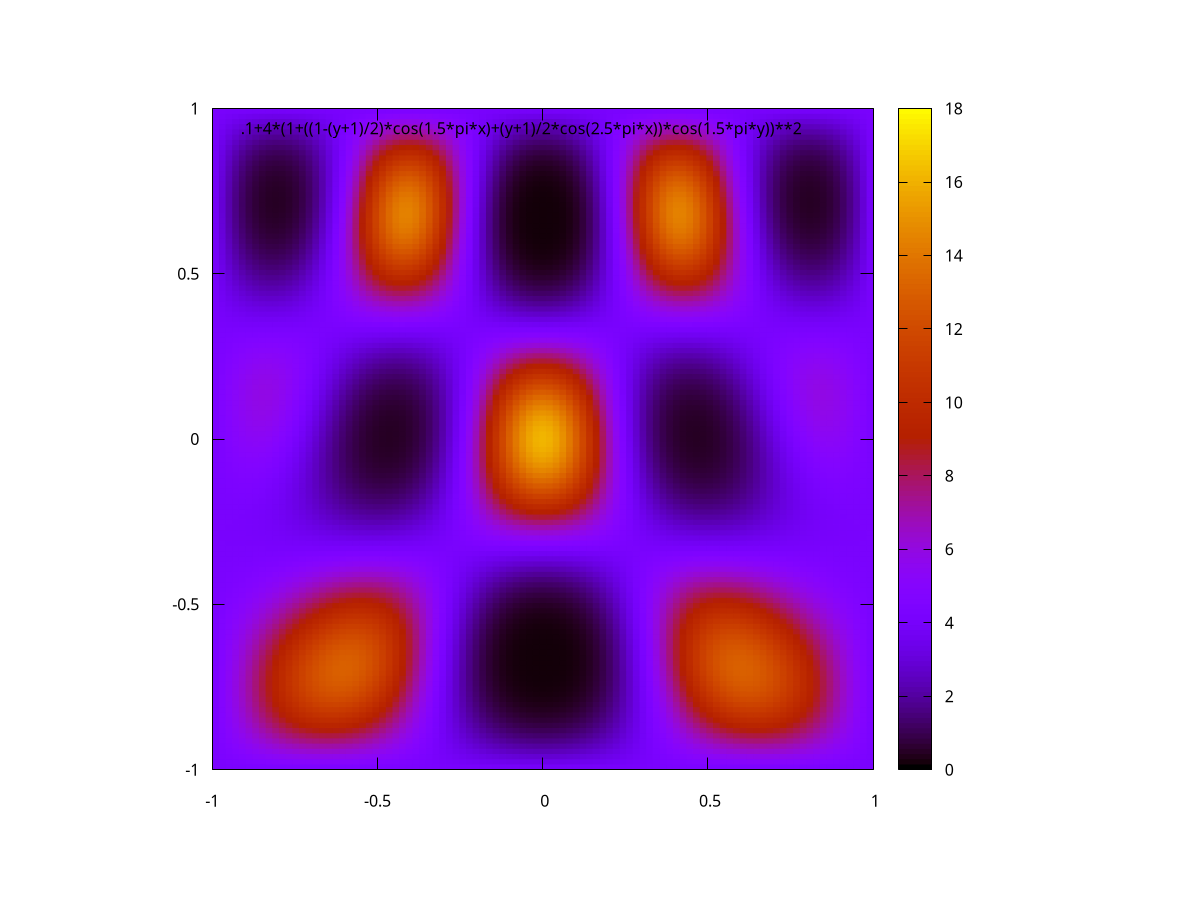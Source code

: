 set size square
set xrange [-1:1]
set yrange [-1:1]
set pm3d map
set isosamples 128
splot .1+4*(1+((1-(y+1)/2)*cos(1.5*pi*x)+(y+1)/2*cos(2.5*pi*x))*cos(1.5*pi*y))**2
